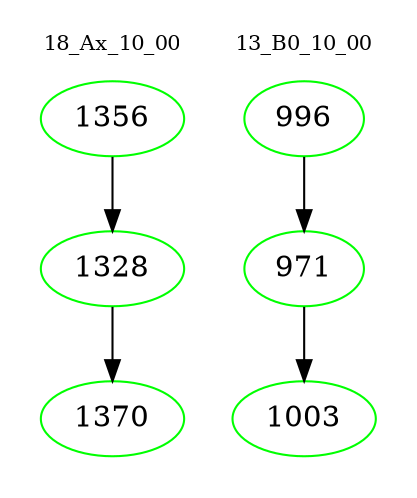 digraph{
subgraph cluster_0 {
color = white
label = "18_Ax_10_00";
fontsize=10;
T0_1356 [label="1356", color="green"]
T0_1356 -> T0_1328 [color="black"]
T0_1328 [label="1328", color="green"]
T0_1328 -> T0_1370 [color="black"]
T0_1370 [label="1370", color="green"]
}
subgraph cluster_1 {
color = white
label = "13_B0_10_00";
fontsize=10;
T1_996 [label="996", color="green"]
T1_996 -> T1_971 [color="black"]
T1_971 [label="971", color="green"]
T1_971 -> T1_1003 [color="black"]
T1_1003 [label="1003", color="green"]
}
}
